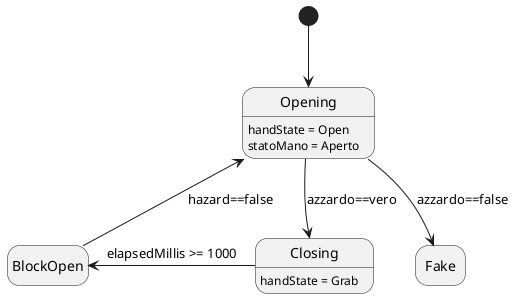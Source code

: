 @startuml
hide empty description

'Simple comment
/'Simple comment'/

state Opening : handState = Open
state Opening : statoMano = Aperto /' inline comment '/
state Closing : handState = Grab

[*] -down-> Opening

Opening -down-> Closing : azzardo==vero
Opening -down-> Fake : azzardo==false

BlockOpen -up-> Opening : hazard==false

Closing -l-> BlockOpen : elapsedMillis >= 1000

@enduml
